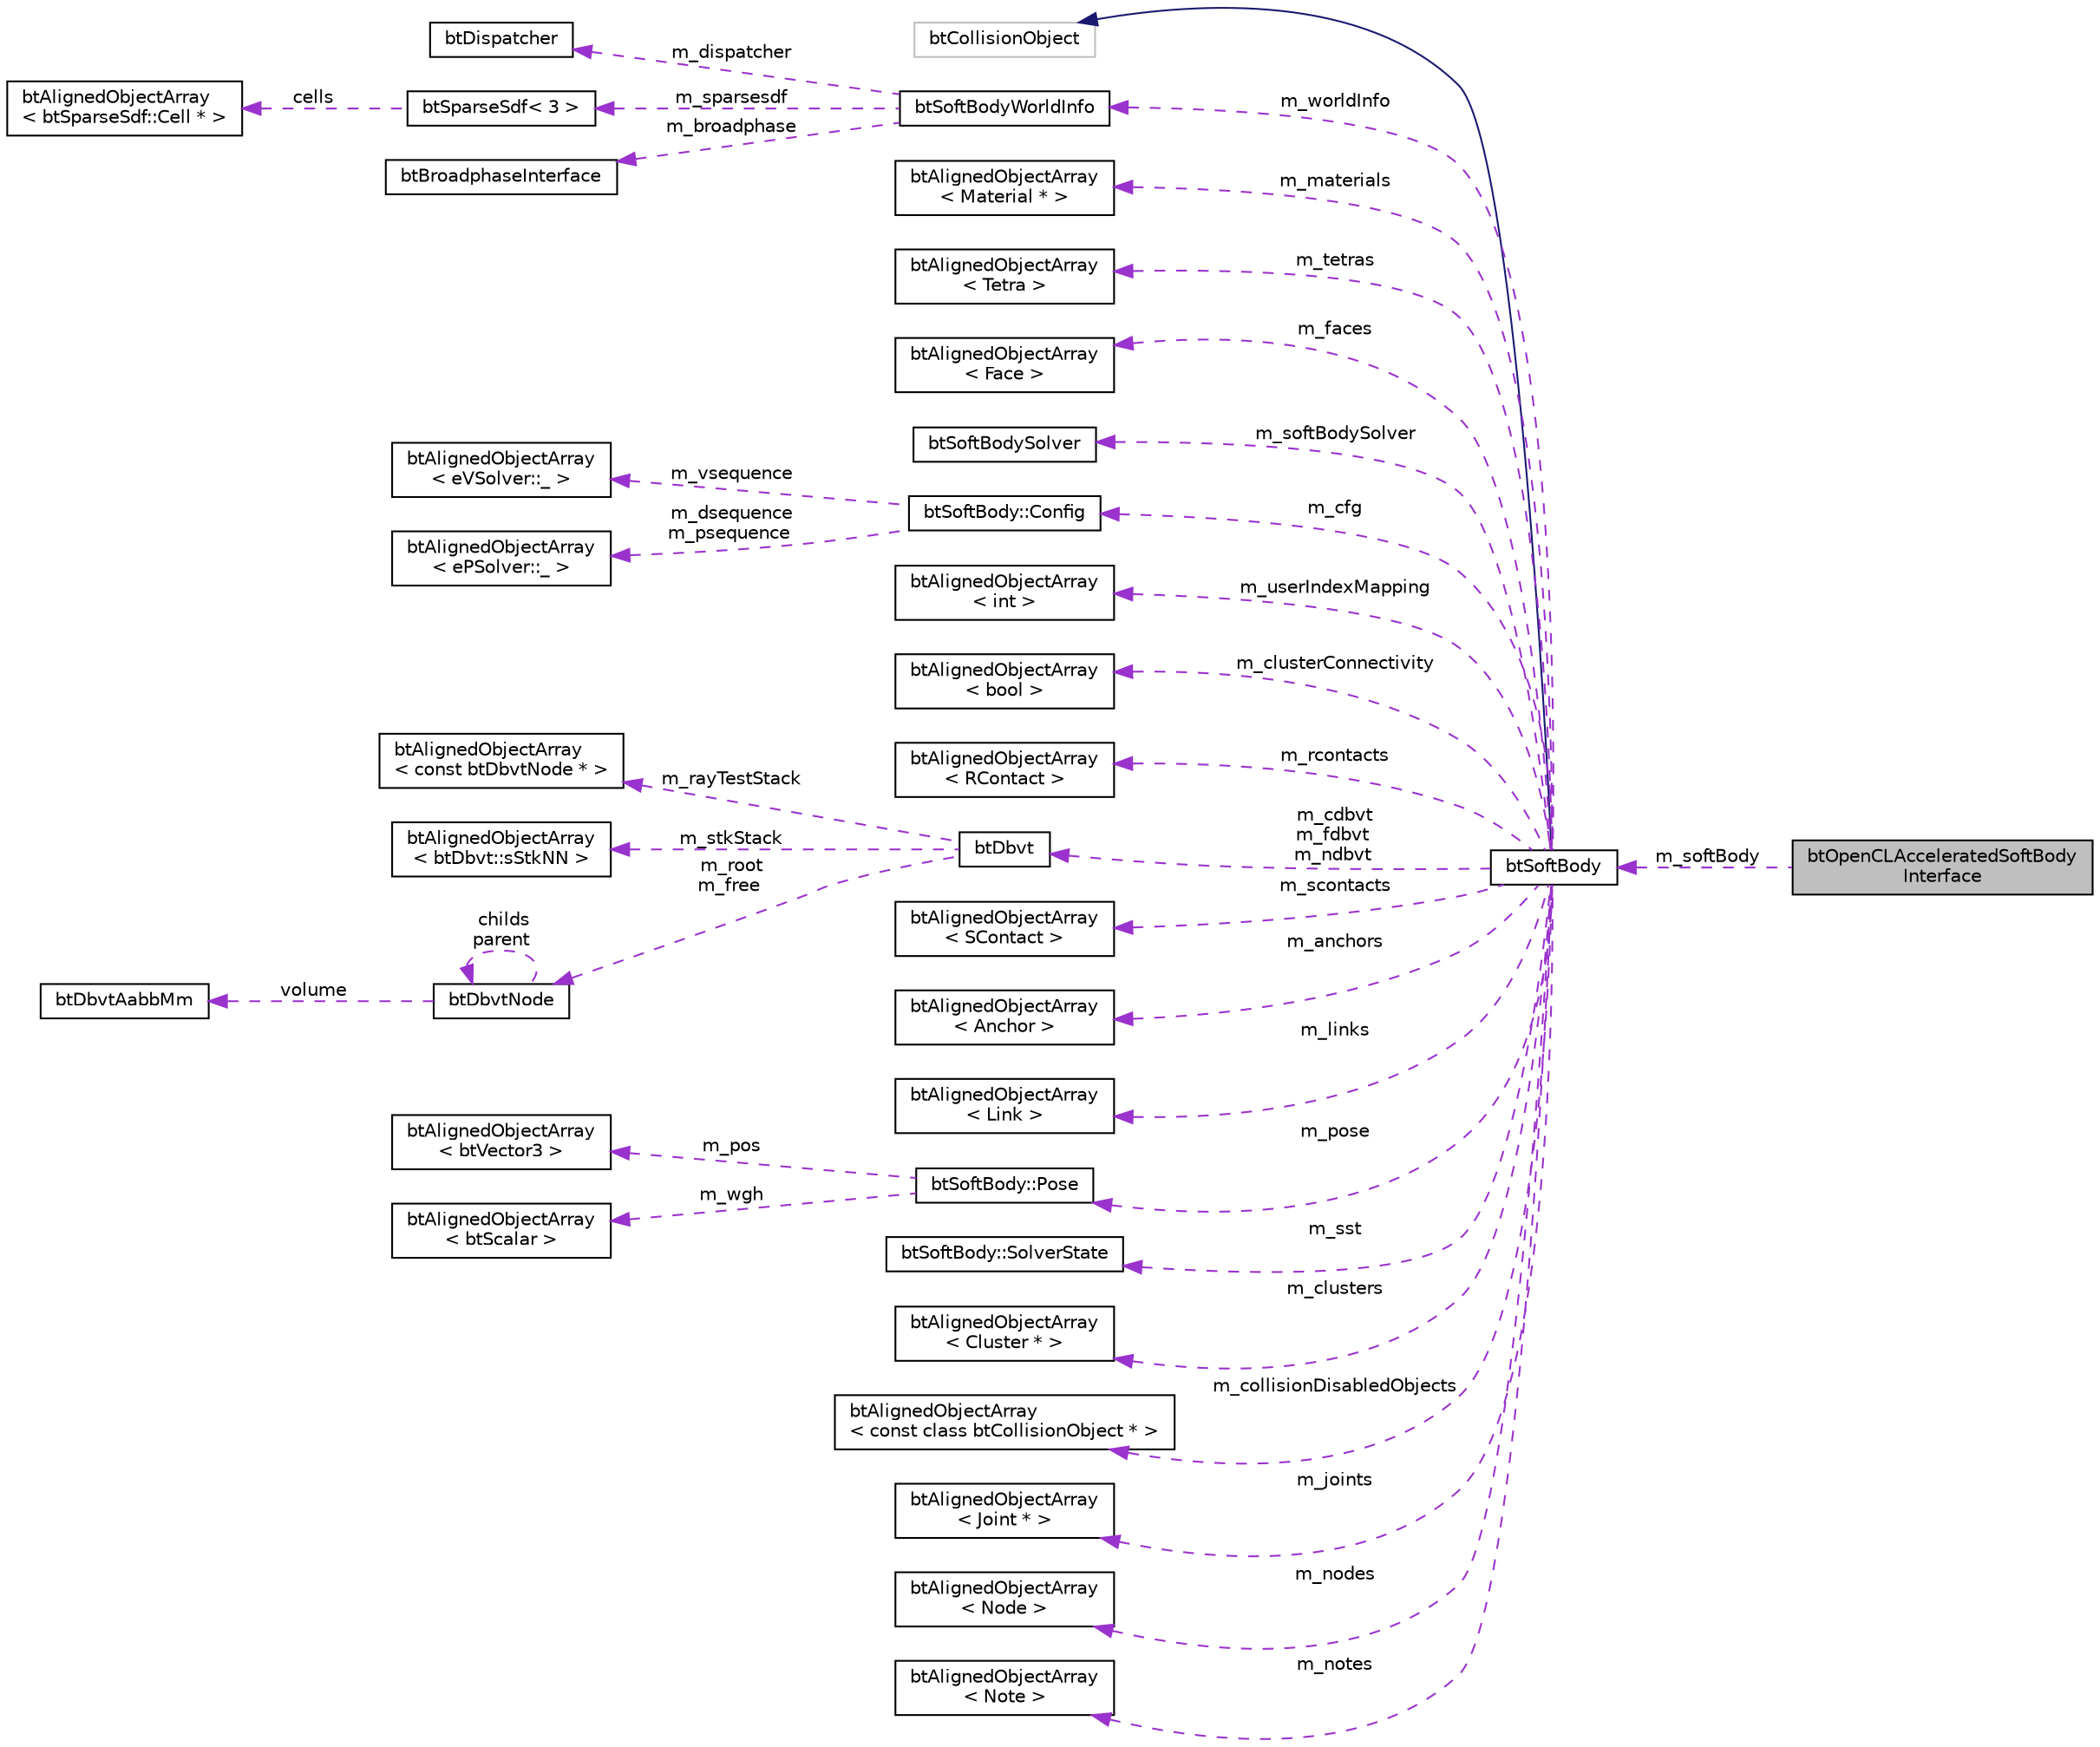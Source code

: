 digraph "btOpenCLAcceleratedSoftBodyInterface"
{
  edge [fontname="Helvetica",fontsize="10",labelfontname="Helvetica",labelfontsize="10"];
  node [fontname="Helvetica",fontsize="10",shape=record];
  rankdir="LR";
  Node1 [label="btOpenCLAcceleratedSoftBody\lInterface",height=0.2,width=0.4,color="black", fillcolor="grey75", style="filled", fontcolor="black"];
  Node2 -> Node1 [dir="back",color="darkorchid3",fontsize="10",style="dashed",label=" m_softBody" ,fontname="Helvetica"];
  Node2 [label="btSoftBody",height=0.2,width=0.4,color="black", fillcolor="white", style="filled",URL="$classbt_soft_body.html"];
  Node3 -> Node2 [dir="back",color="midnightblue",fontsize="10",style="solid",fontname="Helvetica"];
  Node3 [label="btCollisionObject",height=0.2,width=0.4,color="grey75", fillcolor="white", style="filled"];
  Node4 -> Node2 [dir="back",color="darkorchid3",fontsize="10",style="dashed",label=" m_worldInfo" ,fontname="Helvetica"];
  Node4 [label="btSoftBodyWorldInfo",height=0.2,width=0.4,color="black", fillcolor="white", style="filled",URL="$structbt_soft_body_world_info.html"];
  Node5 -> Node4 [dir="back",color="darkorchid3",fontsize="10",style="dashed",label=" m_dispatcher" ,fontname="Helvetica"];
  Node5 [label="btDispatcher",height=0.2,width=0.4,color="black", fillcolor="white", style="filled",URL="$classbt_dispatcher.html"];
  Node6 -> Node4 [dir="back",color="darkorchid3",fontsize="10",style="dashed",label=" m_sparsesdf" ,fontname="Helvetica"];
  Node6 [label="btSparseSdf\< 3 \>",height=0.2,width=0.4,color="black", fillcolor="white", style="filled",URL="$structbt_sparse_sdf.html"];
  Node7 -> Node6 [dir="back",color="darkorchid3",fontsize="10",style="dashed",label=" cells" ,fontname="Helvetica"];
  Node7 [label="btAlignedObjectArray\l\< btSparseSdf::Cell * \>",height=0.2,width=0.4,color="black", fillcolor="white", style="filled",URL="$classbt_aligned_object_array.html"];
  Node8 -> Node4 [dir="back",color="darkorchid3",fontsize="10",style="dashed",label=" m_broadphase" ,fontname="Helvetica"];
  Node8 [label="btBroadphaseInterface",height=0.2,width=0.4,color="black", fillcolor="white", style="filled",URL="$classbt_broadphase_interface.html"];
  Node9 -> Node2 [dir="back",color="darkorchid3",fontsize="10",style="dashed",label=" m_materials" ,fontname="Helvetica"];
  Node9 [label="btAlignedObjectArray\l\< Material * \>",height=0.2,width=0.4,color="black", fillcolor="white", style="filled",URL="$classbt_aligned_object_array.html"];
  Node10 -> Node2 [dir="back",color="darkorchid3",fontsize="10",style="dashed",label=" m_tetras" ,fontname="Helvetica"];
  Node10 [label="btAlignedObjectArray\l\< Tetra \>",height=0.2,width=0.4,color="black", fillcolor="white", style="filled",URL="$classbt_aligned_object_array.html"];
  Node11 -> Node2 [dir="back",color="darkorchid3",fontsize="10",style="dashed",label=" m_faces" ,fontname="Helvetica"];
  Node11 [label="btAlignedObjectArray\l\< Face \>",height=0.2,width=0.4,color="black", fillcolor="white", style="filled",URL="$classbt_aligned_object_array.html"];
  Node12 -> Node2 [dir="back",color="darkorchid3",fontsize="10",style="dashed",label=" m_softBodySolver" ,fontname="Helvetica"];
  Node12 [label="btSoftBodySolver",height=0.2,width=0.4,color="black", fillcolor="white", style="filled",URL="$classbt_soft_body_solver.html"];
  Node13 -> Node2 [dir="back",color="darkorchid3",fontsize="10",style="dashed",label=" m_cfg" ,fontname="Helvetica"];
  Node13 [label="btSoftBody::Config",height=0.2,width=0.4,color="black", fillcolor="white", style="filled",URL="$structbt_soft_body_1_1_config.html"];
  Node14 -> Node13 [dir="back",color="darkorchid3",fontsize="10",style="dashed",label=" m_vsequence" ,fontname="Helvetica"];
  Node14 [label="btAlignedObjectArray\l\< eVSolver::_ \>",height=0.2,width=0.4,color="black", fillcolor="white", style="filled",URL="$classbt_aligned_object_array.html"];
  Node15 -> Node13 [dir="back",color="darkorchid3",fontsize="10",style="dashed",label=" m_dsequence\nm_psequence" ,fontname="Helvetica"];
  Node15 [label="btAlignedObjectArray\l\< ePSolver::_ \>",height=0.2,width=0.4,color="black", fillcolor="white", style="filled",URL="$classbt_aligned_object_array.html"];
  Node16 -> Node2 [dir="back",color="darkorchid3",fontsize="10",style="dashed",label=" m_userIndexMapping" ,fontname="Helvetica"];
  Node16 [label="btAlignedObjectArray\l\< int \>",height=0.2,width=0.4,color="black", fillcolor="white", style="filled",URL="$classbt_aligned_object_array.html"];
  Node17 -> Node2 [dir="back",color="darkorchid3",fontsize="10",style="dashed",label=" m_clusterConnectivity" ,fontname="Helvetica"];
  Node17 [label="btAlignedObjectArray\l\< bool \>",height=0.2,width=0.4,color="black", fillcolor="white", style="filled",URL="$classbt_aligned_object_array.html"];
  Node18 -> Node2 [dir="back",color="darkorchid3",fontsize="10",style="dashed",label=" m_rcontacts" ,fontname="Helvetica"];
  Node18 [label="btAlignedObjectArray\l\< RContact \>",height=0.2,width=0.4,color="black", fillcolor="white", style="filled",URL="$classbt_aligned_object_array.html"];
  Node19 -> Node2 [dir="back",color="darkorchid3",fontsize="10",style="dashed",label=" m_cdbvt\nm_fdbvt\nm_ndbvt" ,fontname="Helvetica"];
  Node19 [label="btDbvt",height=0.2,width=0.4,color="black", fillcolor="white", style="filled",URL="$structbt_dbvt.html"];
  Node20 -> Node19 [dir="back",color="darkorchid3",fontsize="10",style="dashed",label=" m_rayTestStack" ,fontname="Helvetica"];
  Node20 [label="btAlignedObjectArray\l\< const btDbvtNode * \>",height=0.2,width=0.4,color="black", fillcolor="white", style="filled",URL="$classbt_aligned_object_array.html"];
  Node21 -> Node19 [dir="back",color="darkorchid3",fontsize="10",style="dashed",label=" m_stkStack" ,fontname="Helvetica"];
  Node21 [label="btAlignedObjectArray\l\< btDbvt::sStkNN \>",height=0.2,width=0.4,color="black", fillcolor="white", style="filled",URL="$classbt_aligned_object_array.html"];
  Node22 -> Node19 [dir="back",color="darkorchid3",fontsize="10",style="dashed",label=" m_root\nm_free" ,fontname="Helvetica"];
  Node22 [label="btDbvtNode",height=0.2,width=0.4,color="black", fillcolor="white", style="filled",URL="$structbt_dbvt_node.html"];
  Node23 -> Node22 [dir="back",color="darkorchid3",fontsize="10",style="dashed",label=" volume" ,fontname="Helvetica"];
  Node23 [label="btDbvtAabbMm",height=0.2,width=0.4,color="black", fillcolor="white", style="filled",URL="$structbt_dbvt_aabb_mm.html"];
  Node22 -> Node22 [dir="back",color="darkorchid3",fontsize="10",style="dashed",label=" childs\nparent" ,fontname="Helvetica"];
  Node24 -> Node2 [dir="back",color="darkorchid3",fontsize="10",style="dashed",label=" m_scontacts" ,fontname="Helvetica"];
  Node24 [label="btAlignedObjectArray\l\< SContact \>",height=0.2,width=0.4,color="black", fillcolor="white", style="filled",URL="$classbt_aligned_object_array.html"];
  Node25 -> Node2 [dir="back",color="darkorchid3",fontsize="10",style="dashed",label=" m_anchors" ,fontname="Helvetica"];
  Node25 [label="btAlignedObjectArray\l\< Anchor \>",height=0.2,width=0.4,color="black", fillcolor="white", style="filled",URL="$classbt_aligned_object_array.html"];
  Node26 -> Node2 [dir="back",color="darkorchid3",fontsize="10",style="dashed",label=" m_links" ,fontname="Helvetica"];
  Node26 [label="btAlignedObjectArray\l\< Link \>",height=0.2,width=0.4,color="black", fillcolor="white", style="filled",URL="$classbt_aligned_object_array.html"];
  Node27 -> Node2 [dir="back",color="darkorchid3",fontsize="10",style="dashed",label=" m_pose" ,fontname="Helvetica"];
  Node27 [label="btSoftBody::Pose",height=0.2,width=0.4,color="black", fillcolor="white", style="filled",URL="$structbt_soft_body_1_1_pose.html"];
  Node28 -> Node27 [dir="back",color="darkorchid3",fontsize="10",style="dashed",label=" m_pos" ,fontname="Helvetica"];
  Node28 [label="btAlignedObjectArray\l\< btVector3 \>",height=0.2,width=0.4,color="black", fillcolor="white", style="filled",URL="$classbt_aligned_object_array.html"];
  Node29 -> Node27 [dir="back",color="darkorchid3",fontsize="10",style="dashed",label=" m_wgh" ,fontname="Helvetica"];
  Node29 [label="btAlignedObjectArray\l\< btScalar \>",height=0.2,width=0.4,color="black", fillcolor="white", style="filled",URL="$classbt_aligned_object_array.html"];
  Node30 -> Node2 [dir="back",color="darkorchid3",fontsize="10",style="dashed",label=" m_sst" ,fontname="Helvetica"];
  Node30 [label="btSoftBody::SolverState",height=0.2,width=0.4,color="black", fillcolor="white", style="filled",URL="$structbt_soft_body_1_1_solver_state.html"];
  Node31 -> Node2 [dir="back",color="darkorchid3",fontsize="10",style="dashed",label=" m_clusters" ,fontname="Helvetica"];
  Node31 [label="btAlignedObjectArray\l\< Cluster * \>",height=0.2,width=0.4,color="black", fillcolor="white", style="filled",URL="$classbt_aligned_object_array.html"];
  Node32 -> Node2 [dir="back",color="darkorchid3",fontsize="10",style="dashed",label=" m_collisionDisabledObjects" ,fontname="Helvetica"];
  Node32 [label="btAlignedObjectArray\l\< const class btCollisionObject * \>",height=0.2,width=0.4,color="black", fillcolor="white", style="filled",URL="$classbt_aligned_object_array.html"];
  Node33 -> Node2 [dir="back",color="darkorchid3",fontsize="10",style="dashed",label=" m_joints" ,fontname="Helvetica"];
  Node33 [label="btAlignedObjectArray\l\< Joint * \>",height=0.2,width=0.4,color="black", fillcolor="white", style="filled",URL="$classbt_aligned_object_array.html"];
  Node34 -> Node2 [dir="back",color="darkorchid3",fontsize="10",style="dashed",label=" m_nodes" ,fontname="Helvetica"];
  Node34 [label="btAlignedObjectArray\l\< Node \>",height=0.2,width=0.4,color="black", fillcolor="white", style="filled",URL="$classbt_aligned_object_array.html"];
  Node35 -> Node2 [dir="back",color="darkorchid3",fontsize="10",style="dashed",label=" m_notes" ,fontname="Helvetica"];
  Node35 [label="btAlignedObjectArray\l\< Note \>",height=0.2,width=0.4,color="black", fillcolor="white", style="filled",URL="$classbt_aligned_object_array.html"];
}
